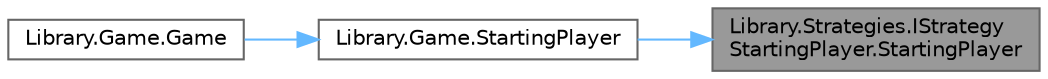 digraph "Library.Strategies.IStrategyStartingPlayer.StartingPlayer"
{
 // INTERACTIVE_SVG=YES
 // LATEX_PDF_SIZE
  bgcolor="transparent";
  edge [fontname=Helvetica,fontsize=10,labelfontname=Helvetica,labelfontsize=10];
  node [fontname=Helvetica,fontsize=10,shape=box,height=0.2,width=0.4];
  rankdir="RL";
  Node1 [id="Node000001",label="Library.Strategies.IStrategy\lStartingPlayer.StartingPlayer",height=0.2,width=0.4,color="gray40", fillcolor="grey60", style="filled", fontcolor="black",tooltip="Este método se encarga de definir como va a funcionar esta estrategia, cada estrategia implementa su ..."];
  Node1 -> Node2 [id="edge1_Node000001_Node000002",dir="back",color="steelblue1",style="solid",tooltip=" "];
  Node2 [id="Node000002",label="Library.Game.StartingPlayer",height=0.2,width=0.4,color="grey40", fillcolor="white", style="filled",URL="$classLibrary_1_1Game.html#abd80e606fec7d88f0cd70a89cb29b6b4",tooltip="Obtiene un valor aleatorio entre 0 y 1."];
  Node2 -> Node3 [id="edge2_Node000002_Node000003",dir="back",color="steelblue1",style="solid",tooltip=" "];
  Node3 [id="Node000003",label="Library.Game.Game",height=0.2,width=0.4,color="grey40", fillcolor="white", style="filled",URL="$classLibrary_1_1Game.html#a1bfa0da42bdc4ef2423723d25ccf679f",tooltip="Constructor de la clase. Agrega a los jugadores a la partida y según su estrategia determinará cuál d..."];
}
